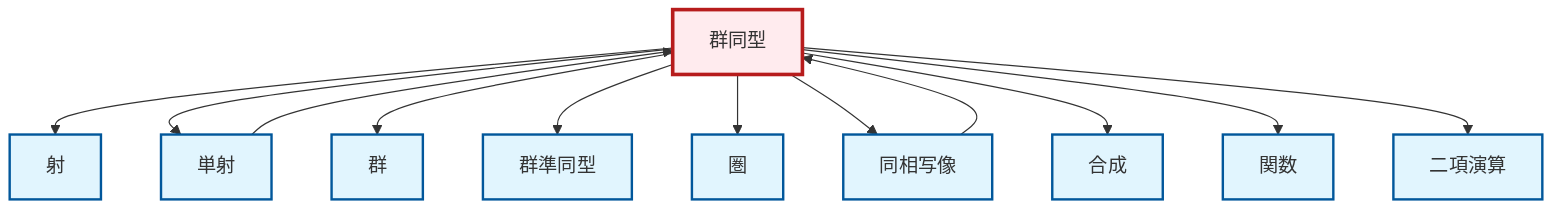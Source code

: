 graph TD
    classDef definition fill:#e1f5fe,stroke:#01579b,stroke-width:2px
    classDef theorem fill:#f3e5f5,stroke:#4a148c,stroke-width:2px
    classDef axiom fill:#fff3e0,stroke:#e65100,stroke-width:2px
    classDef example fill:#e8f5e9,stroke:#1b5e20,stroke-width:2px
    classDef current fill:#ffebee,stroke:#b71c1c,stroke-width:3px
    def-category["圏"]:::definition
    def-function["関数"]:::definition
    def-homomorphism["群準同型"]:::definition
    def-isomorphism["群同型"]:::definition
    def-morphism["射"]:::definition
    def-monomorphism["単射"]:::definition
    def-binary-operation["二項演算"]:::definition
    def-homeomorphism["同相写像"]:::definition
    def-composition["合成"]:::definition
    def-group["群"]:::definition
    def-isomorphism --> def-morphism
    def-isomorphism --> def-monomorphism
    def-isomorphism --> def-group
    def-isomorphism --> def-homomorphism
    def-isomorphism --> def-category
    def-monomorphism --> def-isomorphism
    def-isomorphism --> def-homeomorphism
    def-isomorphism --> def-composition
    def-homeomorphism --> def-isomorphism
    def-isomorphism --> def-function
    def-isomorphism --> def-binary-operation
    class def-isomorphism current